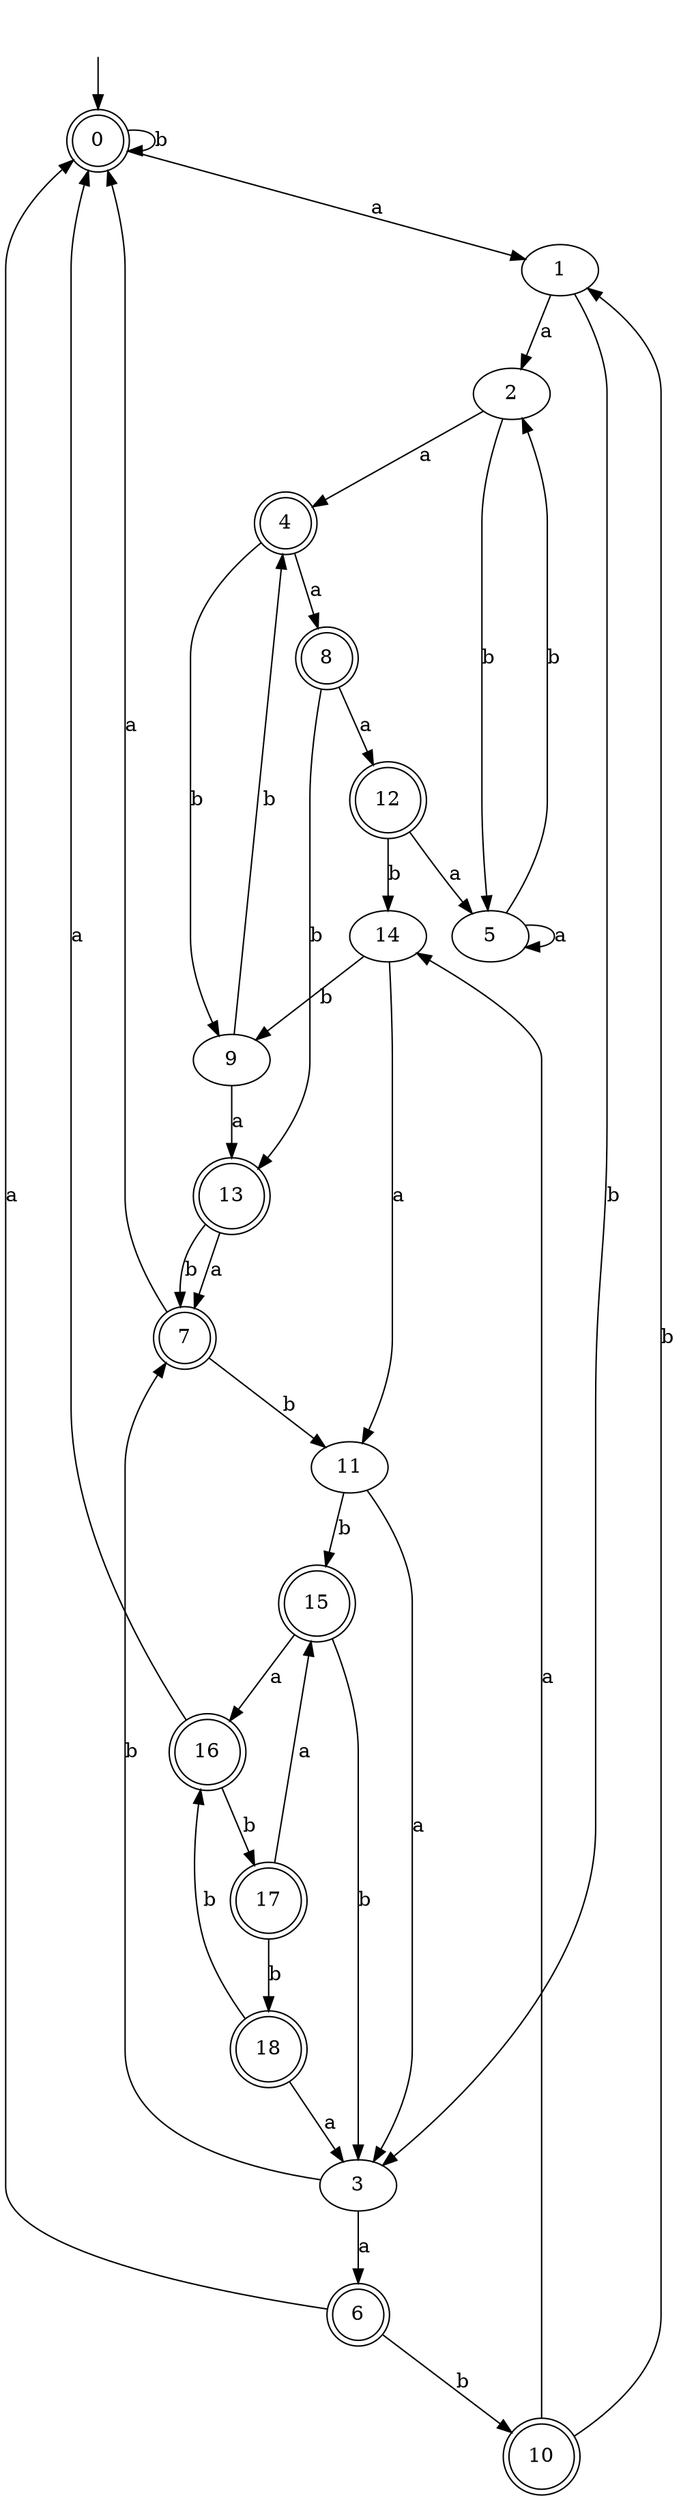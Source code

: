 digraph RandomDFA {
  __start0 [label="", shape=none];
  __start0 -> 0 [label=""];
  0 [shape=circle] [shape=doublecircle]
  0 -> 1 [label="a"]
  0 -> 0 [label="b"]
  1
  1 -> 2 [label="a"]
  1 -> 3 [label="b"]
  2
  2 -> 4 [label="a"]
  2 -> 5 [label="b"]
  3
  3 -> 6 [label="a"]
  3 -> 7 [label="b"]
  4 [shape=doublecircle]
  4 -> 8 [label="a"]
  4 -> 9 [label="b"]
  5
  5 -> 5 [label="a"]
  5 -> 2 [label="b"]
  6 [shape=doublecircle]
  6 -> 0 [label="a"]
  6 -> 10 [label="b"]
  7 [shape=doublecircle]
  7 -> 0 [label="a"]
  7 -> 11 [label="b"]
  8 [shape=doublecircle]
  8 -> 12 [label="a"]
  8 -> 13 [label="b"]
  9
  9 -> 13 [label="a"]
  9 -> 4 [label="b"]
  10 [shape=doublecircle]
  10 -> 14 [label="a"]
  10 -> 1 [label="b"]
  11
  11 -> 3 [label="a"]
  11 -> 15 [label="b"]
  12 [shape=doublecircle]
  12 -> 5 [label="a"]
  12 -> 14 [label="b"]
  13 [shape=doublecircle]
  13 -> 7 [label="a"]
  13 -> 7 [label="b"]
  14
  14 -> 11 [label="a"]
  14 -> 9 [label="b"]
  15 [shape=doublecircle]
  15 -> 16 [label="a"]
  15 -> 3 [label="b"]
  16 [shape=doublecircle]
  16 -> 0 [label="a"]
  16 -> 17 [label="b"]
  17 [shape=doublecircle]
  17 -> 15 [label="a"]
  17 -> 18 [label="b"]
  18 [shape=doublecircle]
  18 -> 3 [label="a"]
  18 -> 16 [label="b"]
}

